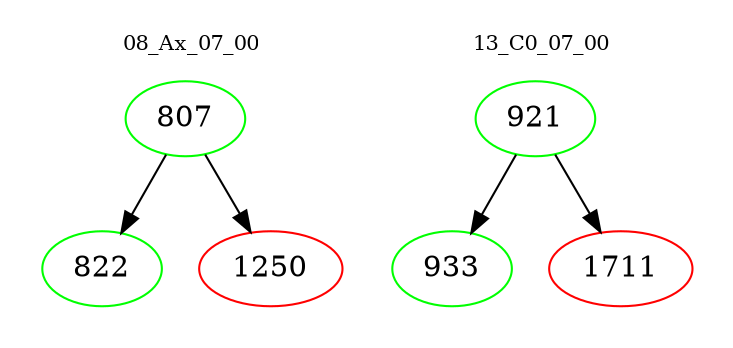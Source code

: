 digraph{
subgraph cluster_0 {
color = white
label = "08_Ax_07_00";
fontsize=10;
T0_807 [label="807", color="green"]
T0_807 -> T0_822 [color="black"]
T0_822 [label="822", color="green"]
T0_807 -> T0_1250 [color="black"]
T0_1250 [label="1250", color="red"]
}
subgraph cluster_1 {
color = white
label = "13_C0_07_00";
fontsize=10;
T1_921 [label="921", color="green"]
T1_921 -> T1_933 [color="black"]
T1_933 [label="933", color="green"]
T1_921 -> T1_1711 [color="black"]
T1_1711 [label="1711", color="red"]
}
}
